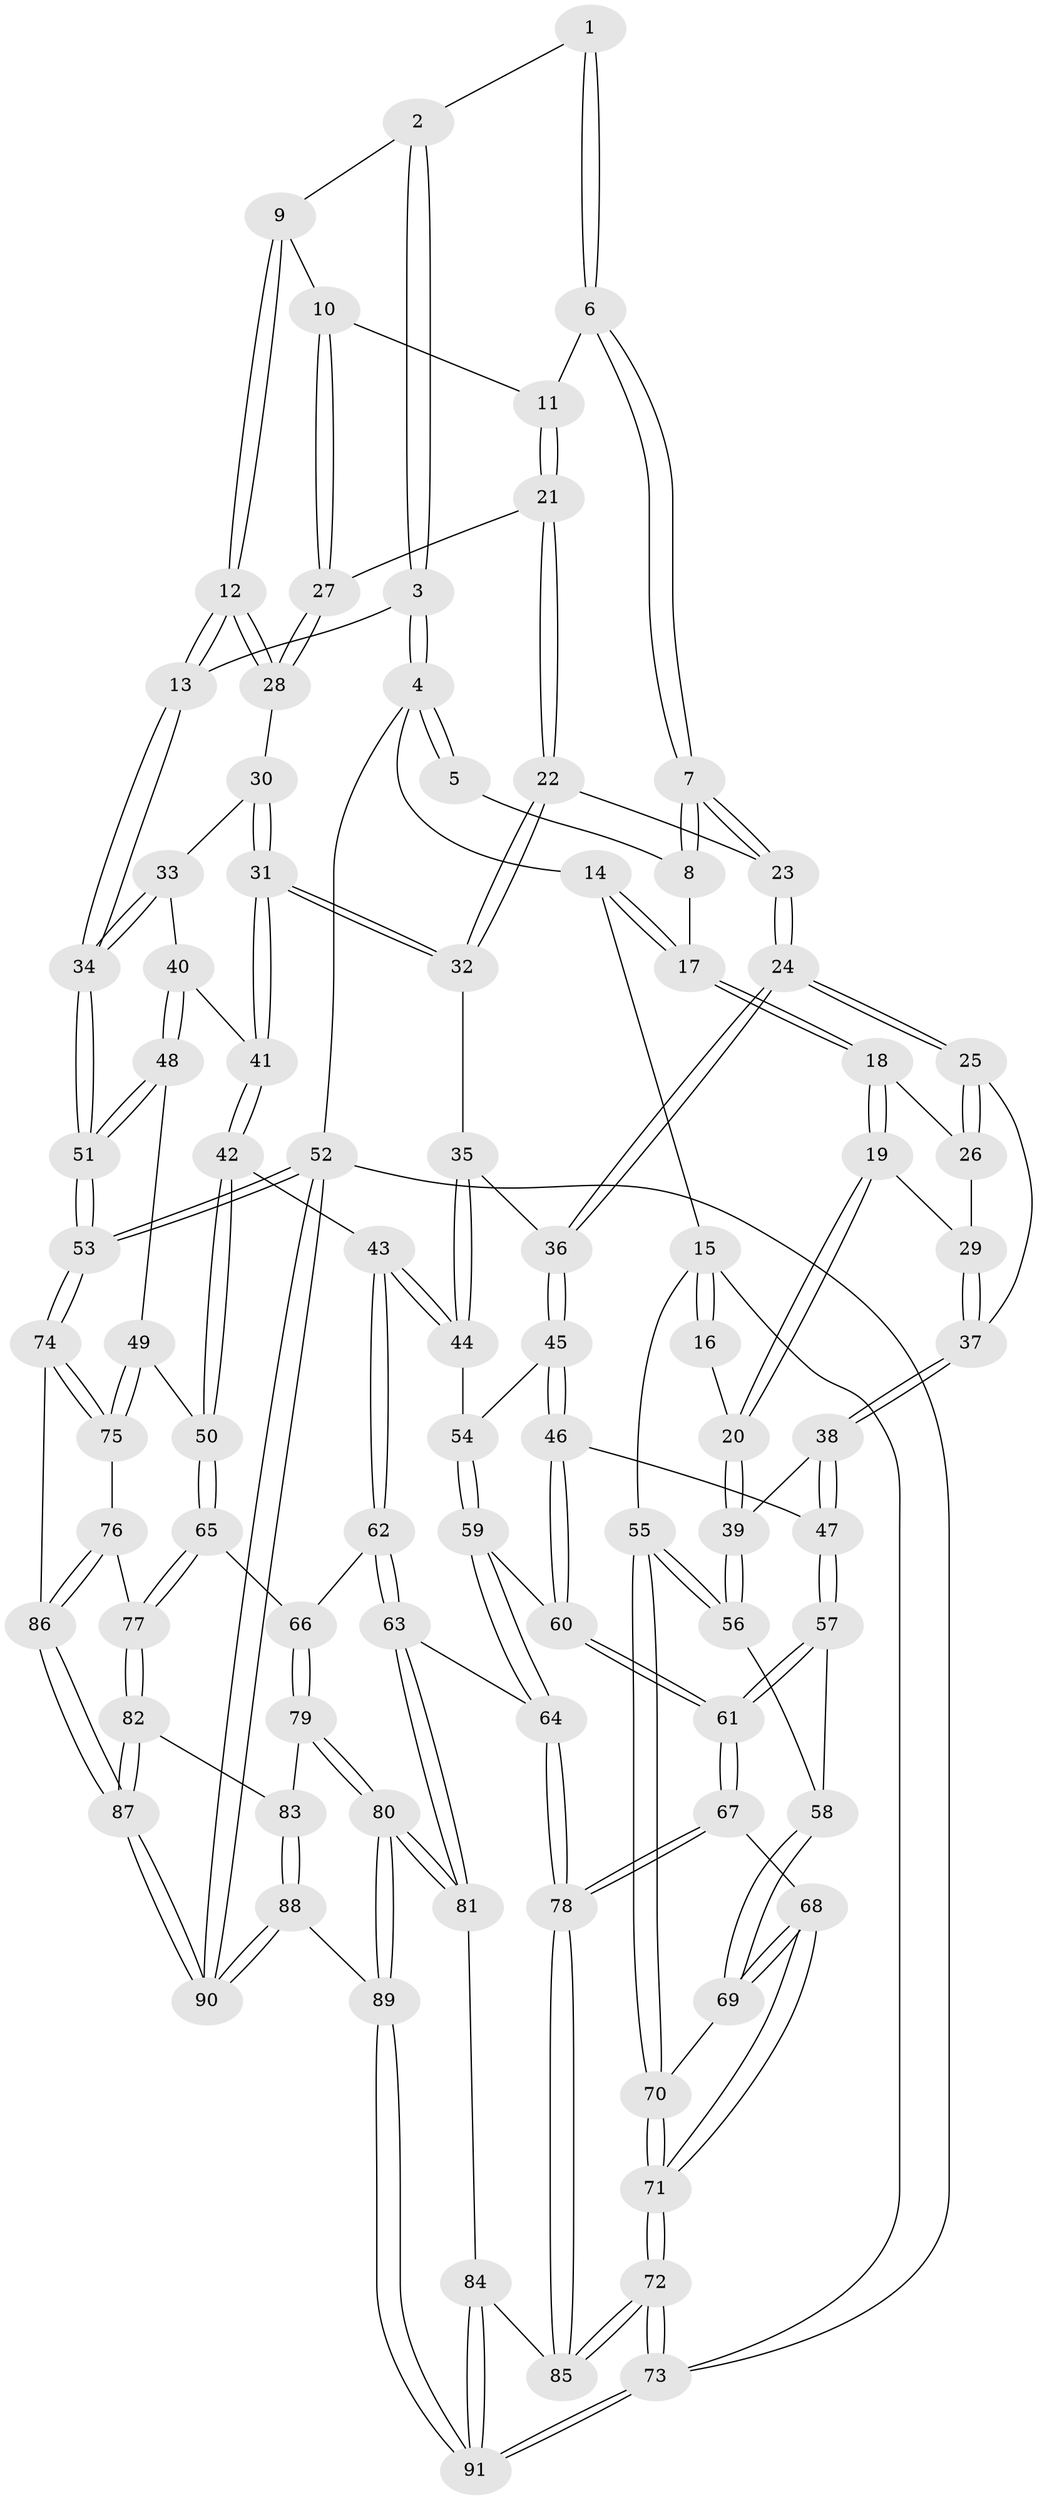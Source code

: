 // coarse degree distribution, {3: 0.12727272727272726, 4: 0.38181818181818183, 6: 0.07272727272727272, 5: 0.4, 7: 0.01818181818181818}
// Generated by graph-tools (version 1.1) at 2025/24/03/03/25 07:24:39]
// undirected, 91 vertices, 224 edges
graph export_dot {
graph [start="1"]
  node [color=gray90,style=filled];
  1 [pos="+0.7963443318611161+0"];
  2 [pos="+0.8342452011449573+0.03823271126218306"];
  3 [pos="+1+0"];
  4 [pos="+1+0"];
  5 [pos="+0.7900492722331185+0"];
  6 [pos="+0.6885956184258286+0.12350182506578365"];
  7 [pos="+0.6380051421106261+0.12954429993271793"];
  8 [pos="+0.35608415252061215+0"];
  9 [pos="+0.8699181302078698+0.10237169054541945"];
  10 [pos="+0.8454811314407104+0.16023132640200455"];
  11 [pos="+0.7128602179108947+0.1416430249095243"];
  12 [pos="+1+0.0841938225329069"];
  13 [pos="+1+0.04938880528785093"];
  14 [pos="+0.3368227896503934+0"];
  15 [pos="+0+0.2308270592138505"];
  16 [pos="+0.17783653639725183+0.004754394515337009"];
  17 [pos="+0.3473149978758439+0"];
  18 [pos="+0.34900720712650585+0"];
  19 [pos="+0.21975382746396155+0.22255116114204695"];
  20 [pos="+0.06719908996795276+0.324187560295583"];
  21 [pos="+0.7473039293433824+0.24597456823953706"];
  22 [pos="+0.7358697925811403+0.2830915480474081"];
  23 [pos="+0.6038475767759678+0.24453292097025842"];
  24 [pos="+0.5106982183944523+0.32625076539977516"];
  25 [pos="+0.49639640266622714+0.3172648905322556"];
  26 [pos="+0.3638328442394034+0.03781186670987017"];
  27 [pos="+0.8491892996705419+0.1833700450403744"];
  28 [pos="+0.8784957543190789+0.22854707469843288"];
  29 [pos="+0.31078408947940206+0.3131109548088709"];
  30 [pos="+0.8815867313556233+0.24876028982320467"];
  31 [pos="+0.8114990705540684+0.35021045536344014"];
  32 [pos="+0.753523224702706+0.3175775144092385"];
  33 [pos="+0.996707475624692+0.3065449632776938"];
  34 [pos="+1+0.32842193265657005"];
  35 [pos="+0.7166415327552489+0.3425429008817165"];
  36 [pos="+0.5170492662972033+0.3442611173437672"];
  37 [pos="+0.32124186634743124+0.3463032508766468"];
  38 [pos="+0.2803136735739997+0.39152848937015927"];
  39 [pos="+0.05213674385259882+0.3405527801677935"];
  40 [pos="+0.8528699341708454+0.3956126691283965"];
  41 [pos="+0.8229825151896273+0.37948165258213284"];
  42 [pos="+0.7153548280637634+0.5040628408396952"];
  43 [pos="+0.6426319777914665+0.4888668985895633"];
  44 [pos="+0.6393888396193558+0.48524825391399423"];
  45 [pos="+0.527420817448905+0.4014181104303631"];
  46 [pos="+0.3548436720942043+0.5099390582987898"];
  47 [pos="+0.3043665279926019+0.4869534653532846"];
  48 [pos="+0.9309640195483656+0.4871758851672154"];
  49 [pos="+0.8181166536986475+0.5939643576887781"];
  50 [pos="+0.7932565265472005+0.5950248286496379"];
  51 [pos="+1+0.5055257715795639"];
  52 [pos="+1+1"];
  53 [pos="+1+0.6991332350991779"];
  54 [pos="+0.5382069749261413+0.41665358498409316"];
  55 [pos="+0+0.3864376421187274"];
  56 [pos="+0+0.38344031854168253"];
  57 [pos="+0.24811404534656636+0.5322400070499169"];
  58 [pos="+0.13007766412433025+0.5107648113163594"];
  59 [pos="+0.4597878580841146+0.6400236176684179"];
  60 [pos="+0.37335515312175194+0.5504024185099181"];
  61 [pos="+0.2332680474962795+0.7134148288459289"];
  62 [pos="+0.5731824310167258+0.6820198453249197"];
  63 [pos="+0.5211014369109274+0.6927855186056887"];
  64 [pos="+0.46720222771640463+0.661722946328184"];
  65 [pos="+0.7931687142207108+0.5951614833135718"];
  66 [pos="+0.6555644611606578+0.7160523468323284"];
  67 [pos="+0.23205373302035856+0.7178543367552813"];
  68 [pos="+0.1741926574637709+0.6732556536385786"];
  69 [pos="+0.16847502542430334+0.6644409796450776"];
  70 [pos="+0+0.47087756695777855"];
  71 [pos="+0+0.6775329028375745"];
  72 [pos="+0+0.9412932958417951"];
  73 [pos="+0+1"];
  74 [pos="+1+0.7255549857175786"];
  75 [pos="+0.8824057920926965+0.6522500678982327"];
  76 [pos="+0.8288259003567121+0.7901152501213913"];
  77 [pos="+0.804587497993736+0.7975771385320698"];
  78 [pos="+0.24564270568679222+0.7611011687490485"];
  79 [pos="+0.668919843266736+0.7390923108671015"];
  80 [pos="+0.5786776181799497+0.9453176107693069"];
  81 [pos="+0.5059777139728535+0.7798513522437691"];
  82 [pos="+0.7993301659815235+0.8014644666834485"];
  83 [pos="+0.7530104079396525+0.8013394642080696"];
  84 [pos="+0.30999047346859726+0.9050959041099725"];
  85 [pos="+0.24162868587086112+0.7791452342916052"];
  86 [pos="+0.9580091876029416+0.7955208088717874"];
  87 [pos="+0.8695171157839225+1"];
  88 [pos="+0.5959788229989159+1"];
  89 [pos="+0.5955952913052179+1"];
  90 [pos="+0.8680954714876575+1"];
  91 [pos="+0.3541957090905029+1"];
  1 -- 2;
  1 -- 6;
  1 -- 6;
  2 -- 3;
  2 -- 3;
  2 -- 9;
  3 -- 4;
  3 -- 4;
  3 -- 13;
  4 -- 5;
  4 -- 5;
  4 -- 14;
  4 -- 52;
  5 -- 8;
  6 -- 7;
  6 -- 7;
  6 -- 11;
  7 -- 8;
  7 -- 8;
  7 -- 23;
  7 -- 23;
  8 -- 17;
  9 -- 10;
  9 -- 12;
  9 -- 12;
  10 -- 11;
  10 -- 27;
  10 -- 27;
  11 -- 21;
  11 -- 21;
  12 -- 13;
  12 -- 13;
  12 -- 28;
  12 -- 28;
  13 -- 34;
  13 -- 34;
  14 -- 15;
  14 -- 17;
  14 -- 17;
  15 -- 16;
  15 -- 16;
  15 -- 55;
  15 -- 73;
  16 -- 20;
  17 -- 18;
  17 -- 18;
  18 -- 19;
  18 -- 19;
  18 -- 26;
  19 -- 20;
  19 -- 20;
  19 -- 29;
  20 -- 39;
  20 -- 39;
  21 -- 22;
  21 -- 22;
  21 -- 27;
  22 -- 23;
  22 -- 32;
  22 -- 32;
  23 -- 24;
  23 -- 24;
  24 -- 25;
  24 -- 25;
  24 -- 36;
  24 -- 36;
  25 -- 26;
  25 -- 26;
  25 -- 37;
  26 -- 29;
  27 -- 28;
  27 -- 28;
  28 -- 30;
  29 -- 37;
  29 -- 37;
  30 -- 31;
  30 -- 31;
  30 -- 33;
  31 -- 32;
  31 -- 32;
  31 -- 41;
  31 -- 41;
  32 -- 35;
  33 -- 34;
  33 -- 34;
  33 -- 40;
  34 -- 51;
  34 -- 51;
  35 -- 36;
  35 -- 44;
  35 -- 44;
  36 -- 45;
  36 -- 45;
  37 -- 38;
  37 -- 38;
  38 -- 39;
  38 -- 47;
  38 -- 47;
  39 -- 56;
  39 -- 56;
  40 -- 41;
  40 -- 48;
  40 -- 48;
  41 -- 42;
  41 -- 42;
  42 -- 43;
  42 -- 50;
  42 -- 50;
  43 -- 44;
  43 -- 44;
  43 -- 62;
  43 -- 62;
  44 -- 54;
  45 -- 46;
  45 -- 46;
  45 -- 54;
  46 -- 47;
  46 -- 60;
  46 -- 60;
  47 -- 57;
  47 -- 57;
  48 -- 49;
  48 -- 51;
  48 -- 51;
  49 -- 50;
  49 -- 75;
  49 -- 75;
  50 -- 65;
  50 -- 65;
  51 -- 53;
  51 -- 53;
  52 -- 53;
  52 -- 53;
  52 -- 90;
  52 -- 90;
  52 -- 73;
  53 -- 74;
  53 -- 74;
  54 -- 59;
  54 -- 59;
  55 -- 56;
  55 -- 56;
  55 -- 70;
  55 -- 70;
  56 -- 58;
  57 -- 58;
  57 -- 61;
  57 -- 61;
  58 -- 69;
  58 -- 69;
  59 -- 60;
  59 -- 64;
  59 -- 64;
  60 -- 61;
  60 -- 61;
  61 -- 67;
  61 -- 67;
  62 -- 63;
  62 -- 63;
  62 -- 66;
  63 -- 64;
  63 -- 81;
  63 -- 81;
  64 -- 78;
  64 -- 78;
  65 -- 66;
  65 -- 77;
  65 -- 77;
  66 -- 79;
  66 -- 79;
  67 -- 68;
  67 -- 78;
  67 -- 78;
  68 -- 69;
  68 -- 69;
  68 -- 71;
  68 -- 71;
  69 -- 70;
  70 -- 71;
  70 -- 71;
  71 -- 72;
  71 -- 72;
  72 -- 73;
  72 -- 73;
  72 -- 85;
  72 -- 85;
  73 -- 91;
  73 -- 91;
  74 -- 75;
  74 -- 75;
  74 -- 86;
  75 -- 76;
  76 -- 77;
  76 -- 86;
  76 -- 86;
  77 -- 82;
  77 -- 82;
  78 -- 85;
  78 -- 85;
  79 -- 80;
  79 -- 80;
  79 -- 83;
  80 -- 81;
  80 -- 81;
  80 -- 89;
  80 -- 89;
  81 -- 84;
  82 -- 83;
  82 -- 87;
  82 -- 87;
  83 -- 88;
  83 -- 88;
  84 -- 85;
  84 -- 91;
  84 -- 91;
  86 -- 87;
  86 -- 87;
  87 -- 90;
  87 -- 90;
  88 -- 89;
  88 -- 90;
  88 -- 90;
  89 -- 91;
  89 -- 91;
}
